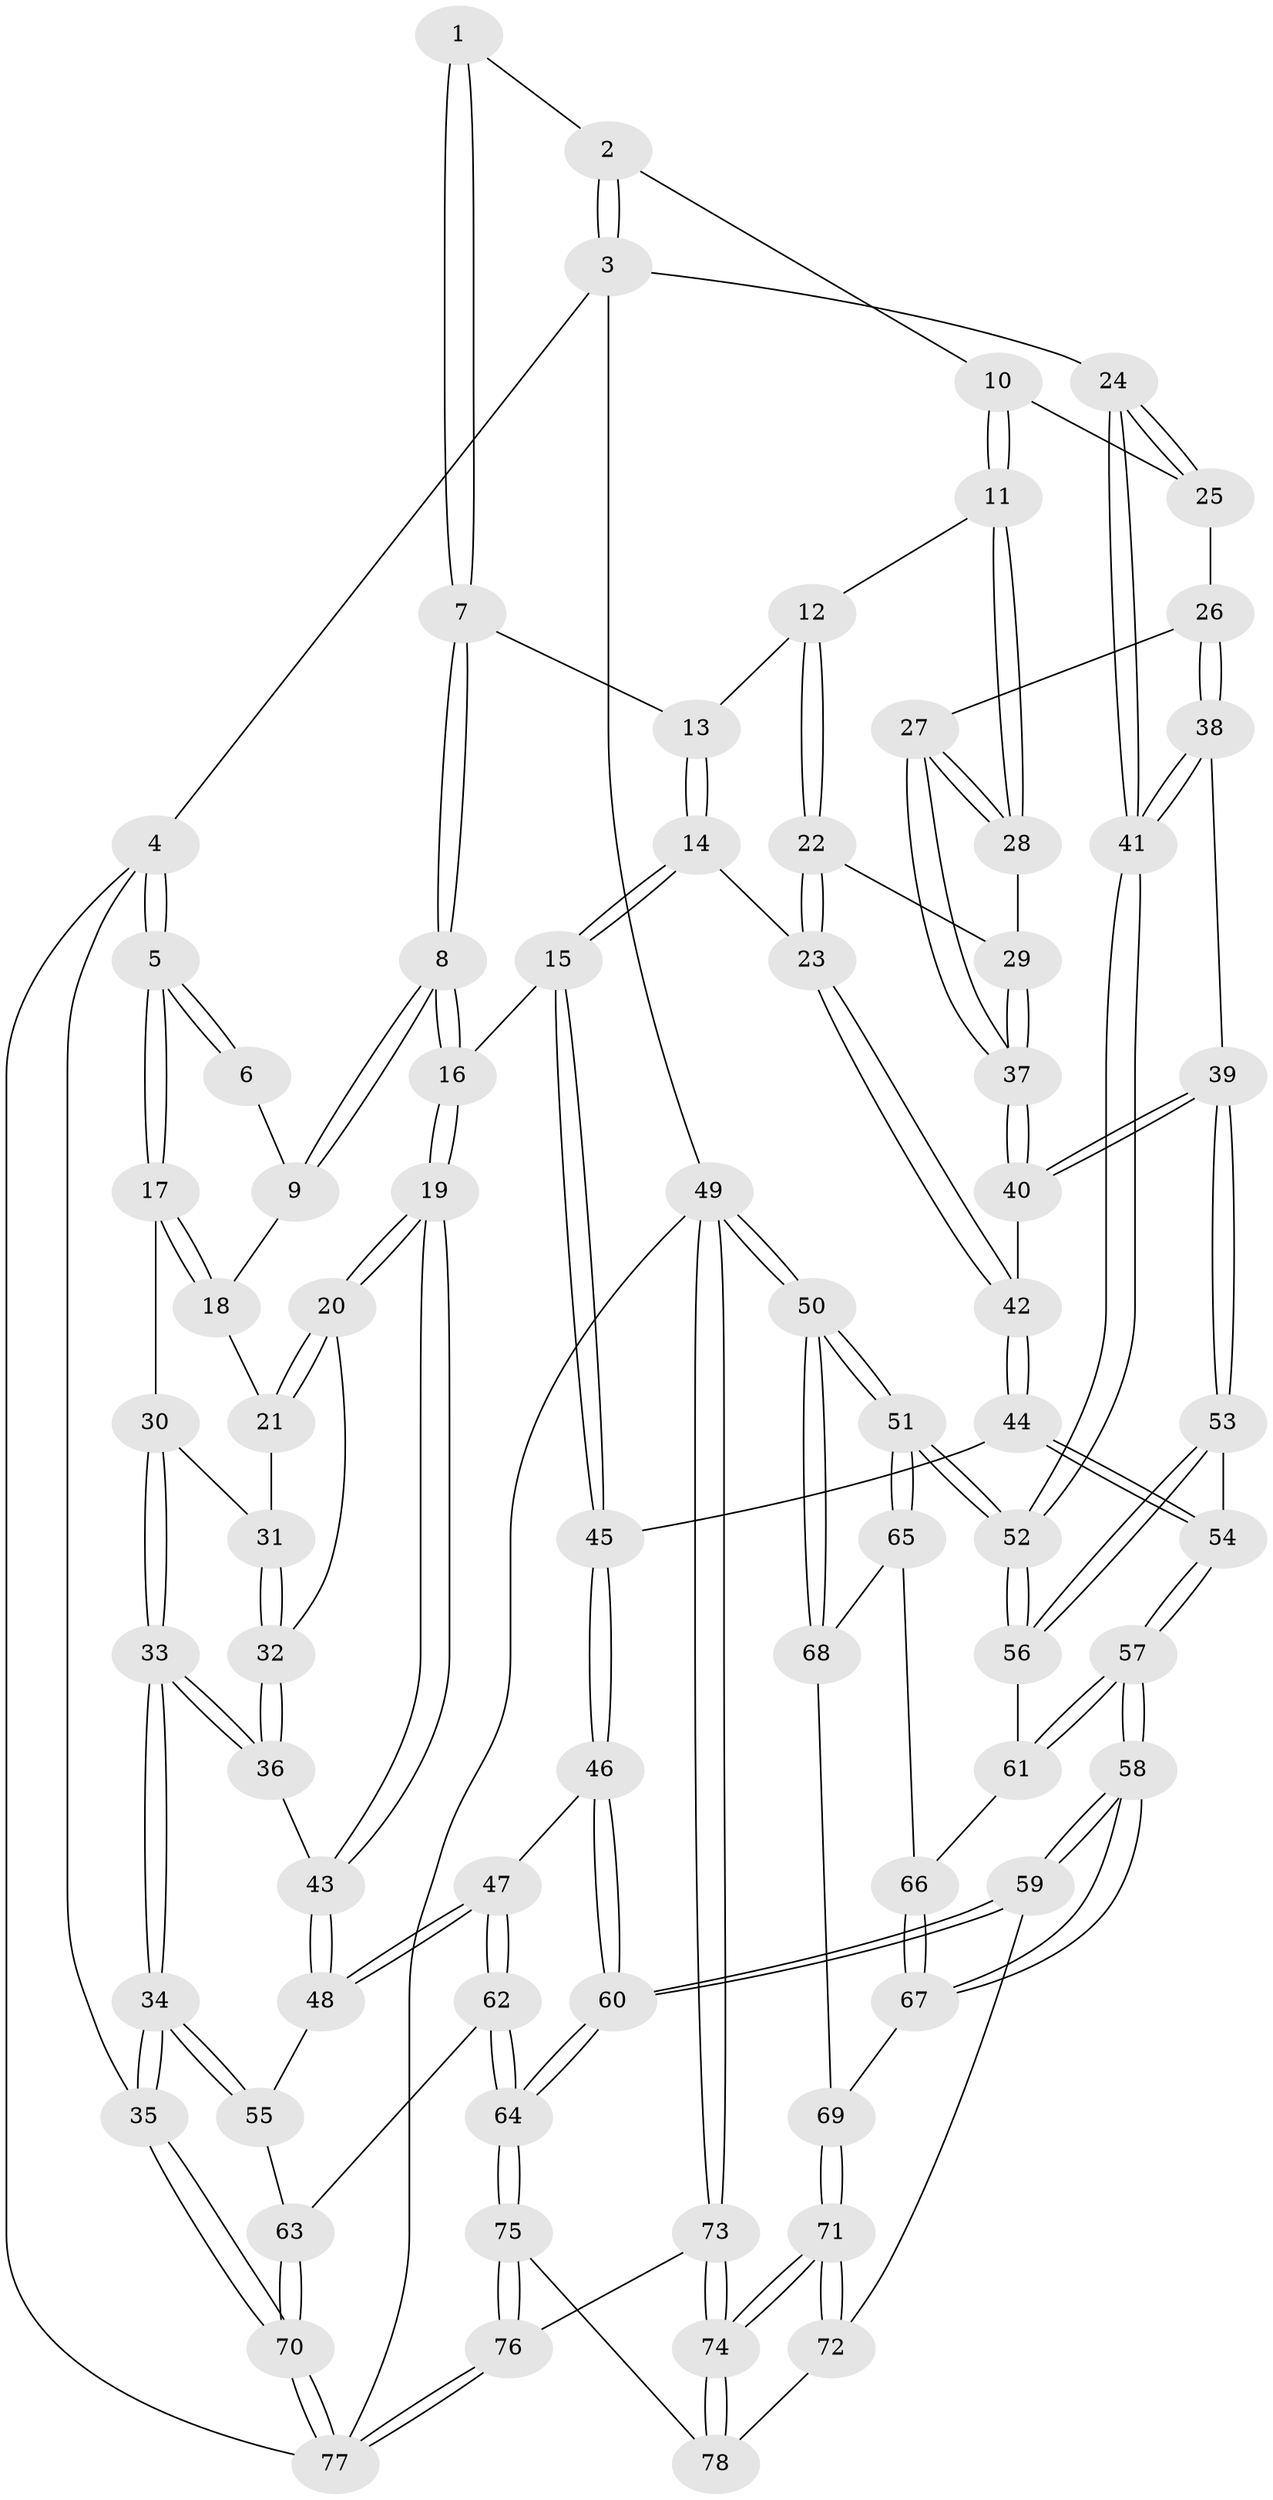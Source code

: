 // coarse degree distribution, {3: 0.16279069767441862, 5: 0.3953488372093023, 6: 0.13953488372093023, 4: 0.3023255813953488}
// Generated by graph-tools (version 1.1) at 2025/24/03/03/25 07:24:40]
// undirected, 78 vertices, 192 edges
graph export_dot {
graph [start="1"]
  node [color=gray90,style=filled];
  1 [pos="+0.5198246473500759+0"];
  2 [pos="+0.8594577163552694+0"];
  3 [pos="+1+0"];
  4 [pos="+0+0"];
  5 [pos="+0+0"];
  6 [pos="+0.5093726832339585+0"];
  7 [pos="+0.5977960028712055+0"];
  8 [pos="+0.512399432988292+0.14923352769640127"];
  9 [pos="+0.40537094915612504+0.07124425497210898"];
  10 [pos="+0.7827825914446308+0.111908678392236"];
  11 [pos="+0.7805432592257321+0.11389751728907242"];
  12 [pos="+0.7168546358348081+0.1075758839838408"];
  13 [pos="+0.6279958700998646+0.05123122676038931"];
  14 [pos="+0.5727448972202951+0.2579950195227574"];
  15 [pos="+0.5636804378501787+0.2628292095297862"];
  16 [pos="+0.532997688771047+0.2614691674053117"];
  17 [pos="+0.06843276498645631+0.008490878506245343"];
  18 [pos="+0.3982608173103681+0.08213200126037465"];
  19 [pos="+0.47360804378426974+0.2775270006425642"];
  20 [pos="+0.3987417115027599+0.2229346280924567"];
  21 [pos="+0.3828911648296947+0.1204196397672112"];
  22 [pos="+0.6664094612430829+0.24183949262077417"];
  23 [pos="+0.6383476714094698+0.25598088580837697"];
  24 [pos="+1+0"];
  25 [pos="+0.9093533886526178+0.09935293617650623"];
  26 [pos="+0.8878053081726772+0.2333760996006212"];
  27 [pos="+0.8645115901919547+0.2347902290692789"];
  28 [pos="+0.7922110523858314+0.16477084809306972"];
  29 [pos="+0.7381988854393053+0.24646595357692974"];
  30 [pos="+0.13894149524422816+0.12751124269636077"];
  31 [pos="+0.17898646200019774+0.1413525262468622"];
  32 [pos="+0.3087437305592976+0.25489576050744017"];
  33 [pos="+0.10915043064792267+0.4400130187841684"];
  34 [pos="+0.07092113476871467+0.5192483911651873"];
  35 [pos="+0+0.5804472921542018"];
  36 [pos="+0.27895991686902966+0.32047484848982216"];
  37 [pos="+0.7954432491088415+0.31485689016168134"];
  38 [pos="+1+0.30777264035753854"];
  39 [pos="+0.8980297760505868+0.40919854769993613"];
  40 [pos="+0.7919536307487176+0.36940694239393135"];
  41 [pos="+1+0.2719180731335566"];
  42 [pos="+0.7460990832787767+0.39410689407246163"];
  43 [pos="+0.4282070564625762+0.3987439604494348"];
  44 [pos="+0.689619427272281+0.46342729035932717"];
  45 [pos="+0.6356414536086059+0.4756778996281093"];
  46 [pos="+0.5752040732652117+0.5291067974152547"];
  47 [pos="+0.5138267603807525+0.5337636360784869"];
  48 [pos="+0.42773660532277424+0.49444639363217546"];
  49 [pos="+1+1"];
  50 [pos="+1+1"];
  51 [pos="+1+0.9390364574011947"];
  52 [pos="+1+0.5734988116676207"];
  53 [pos="+0.8961651030232713+0.47660978378241203"];
  54 [pos="+0.7722655663095459+0.5351283570449981"];
  55 [pos="+0.36822236920710877+0.5166609378772239"];
  56 [pos="+0.9533307529384571+0.5821590576191954"];
  57 [pos="+0.8012888934335115+0.6383876447059026"];
  58 [pos="+0.77061915074231+0.6978984521206372"];
  59 [pos="+0.7109221709133435+0.7420792039251436"];
  60 [pos="+0.7046944491185595+0.7429893703324062"];
  61 [pos="+0.9525580679085504+0.5829037794030791"];
  62 [pos="+0.46958993277624705+0.7605448622875896"];
  63 [pos="+0.36973939071434136+0.703452000281522"];
  64 [pos="+0.5325878340277438+0.9007992061960934"];
  65 [pos="+0.961511354155164+0.7009628379240912"];
  66 [pos="+0.9429705099277951+0.6685014978024768"];
  67 [pos="+0.8849641103022601+0.7340481448384532"];
  68 [pos="+0.9387016060125987+0.754582253366181"];
  69 [pos="+0.8966586408930229+0.7465578382320285"];
  70 [pos="+0+0.8001931281561975"];
  71 [pos="+0.8856306663597524+0.8931022443568116"];
  72 [pos="+0.7868550947602735+0.8164489957868503"];
  73 [pos="+1+1"];
  74 [pos="+0.951909533159449+0.9848558954500224"];
  75 [pos="+0.5253327574411945+0.9255093557948164"];
  76 [pos="+0.4433793455178414+1"];
  77 [pos="+0+1"];
  78 [pos="+0.758704135625583+0.9303128895978326"];
  1 -- 2;
  1 -- 7;
  1 -- 7;
  2 -- 3;
  2 -- 3;
  2 -- 10;
  3 -- 4;
  3 -- 24;
  3 -- 49;
  4 -- 5;
  4 -- 5;
  4 -- 35;
  4 -- 77;
  5 -- 6;
  5 -- 6;
  5 -- 17;
  5 -- 17;
  6 -- 9;
  7 -- 8;
  7 -- 8;
  7 -- 13;
  8 -- 9;
  8 -- 9;
  8 -- 16;
  8 -- 16;
  9 -- 18;
  10 -- 11;
  10 -- 11;
  10 -- 25;
  11 -- 12;
  11 -- 28;
  11 -- 28;
  12 -- 13;
  12 -- 22;
  12 -- 22;
  13 -- 14;
  13 -- 14;
  14 -- 15;
  14 -- 15;
  14 -- 23;
  15 -- 16;
  15 -- 45;
  15 -- 45;
  16 -- 19;
  16 -- 19;
  17 -- 18;
  17 -- 18;
  17 -- 30;
  18 -- 21;
  19 -- 20;
  19 -- 20;
  19 -- 43;
  19 -- 43;
  20 -- 21;
  20 -- 21;
  20 -- 32;
  21 -- 31;
  22 -- 23;
  22 -- 23;
  22 -- 29;
  23 -- 42;
  23 -- 42;
  24 -- 25;
  24 -- 25;
  24 -- 41;
  24 -- 41;
  25 -- 26;
  26 -- 27;
  26 -- 38;
  26 -- 38;
  27 -- 28;
  27 -- 28;
  27 -- 37;
  27 -- 37;
  28 -- 29;
  29 -- 37;
  29 -- 37;
  30 -- 31;
  30 -- 33;
  30 -- 33;
  31 -- 32;
  31 -- 32;
  32 -- 36;
  32 -- 36;
  33 -- 34;
  33 -- 34;
  33 -- 36;
  33 -- 36;
  34 -- 35;
  34 -- 35;
  34 -- 55;
  34 -- 55;
  35 -- 70;
  35 -- 70;
  36 -- 43;
  37 -- 40;
  37 -- 40;
  38 -- 39;
  38 -- 41;
  38 -- 41;
  39 -- 40;
  39 -- 40;
  39 -- 53;
  39 -- 53;
  40 -- 42;
  41 -- 52;
  41 -- 52;
  42 -- 44;
  42 -- 44;
  43 -- 48;
  43 -- 48;
  44 -- 45;
  44 -- 54;
  44 -- 54;
  45 -- 46;
  45 -- 46;
  46 -- 47;
  46 -- 60;
  46 -- 60;
  47 -- 48;
  47 -- 48;
  47 -- 62;
  47 -- 62;
  48 -- 55;
  49 -- 50;
  49 -- 50;
  49 -- 73;
  49 -- 73;
  49 -- 77;
  50 -- 51;
  50 -- 51;
  50 -- 68;
  50 -- 68;
  51 -- 52;
  51 -- 52;
  51 -- 65;
  51 -- 65;
  52 -- 56;
  52 -- 56;
  53 -- 54;
  53 -- 56;
  53 -- 56;
  54 -- 57;
  54 -- 57;
  55 -- 63;
  56 -- 61;
  57 -- 58;
  57 -- 58;
  57 -- 61;
  57 -- 61;
  58 -- 59;
  58 -- 59;
  58 -- 67;
  58 -- 67;
  59 -- 60;
  59 -- 60;
  59 -- 72;
  60 -- 64;
  60 -- 64;
  61 -- 66;
  62 -- 63;
  62 -- 64;
  62 -- 64;
  63 -- 70;
  63 -- 70;
  64 -- 75;
  64 -- 75;
  65 -- 66;
  65 -- 68;
  66 -- 67;
  66 -- 67;
  67 -- 69;
  68 -- 69;
  69 -- 71;
  69 -- 71;
  70 -- 77;
  70 -- 77;
  71 -- 72;
  71 -- 72;
  71 -- 74;
  71 -- 74;
  72 -- 78;
  73 -- 74;
  73 -- 74;
  73 -- 76;
  74 -- 78;
  74 -- 78;
  75 -- 76;
  75 -- 76;
  75 -- 78;
  76 -- 77;
  76 -- 77;
}
